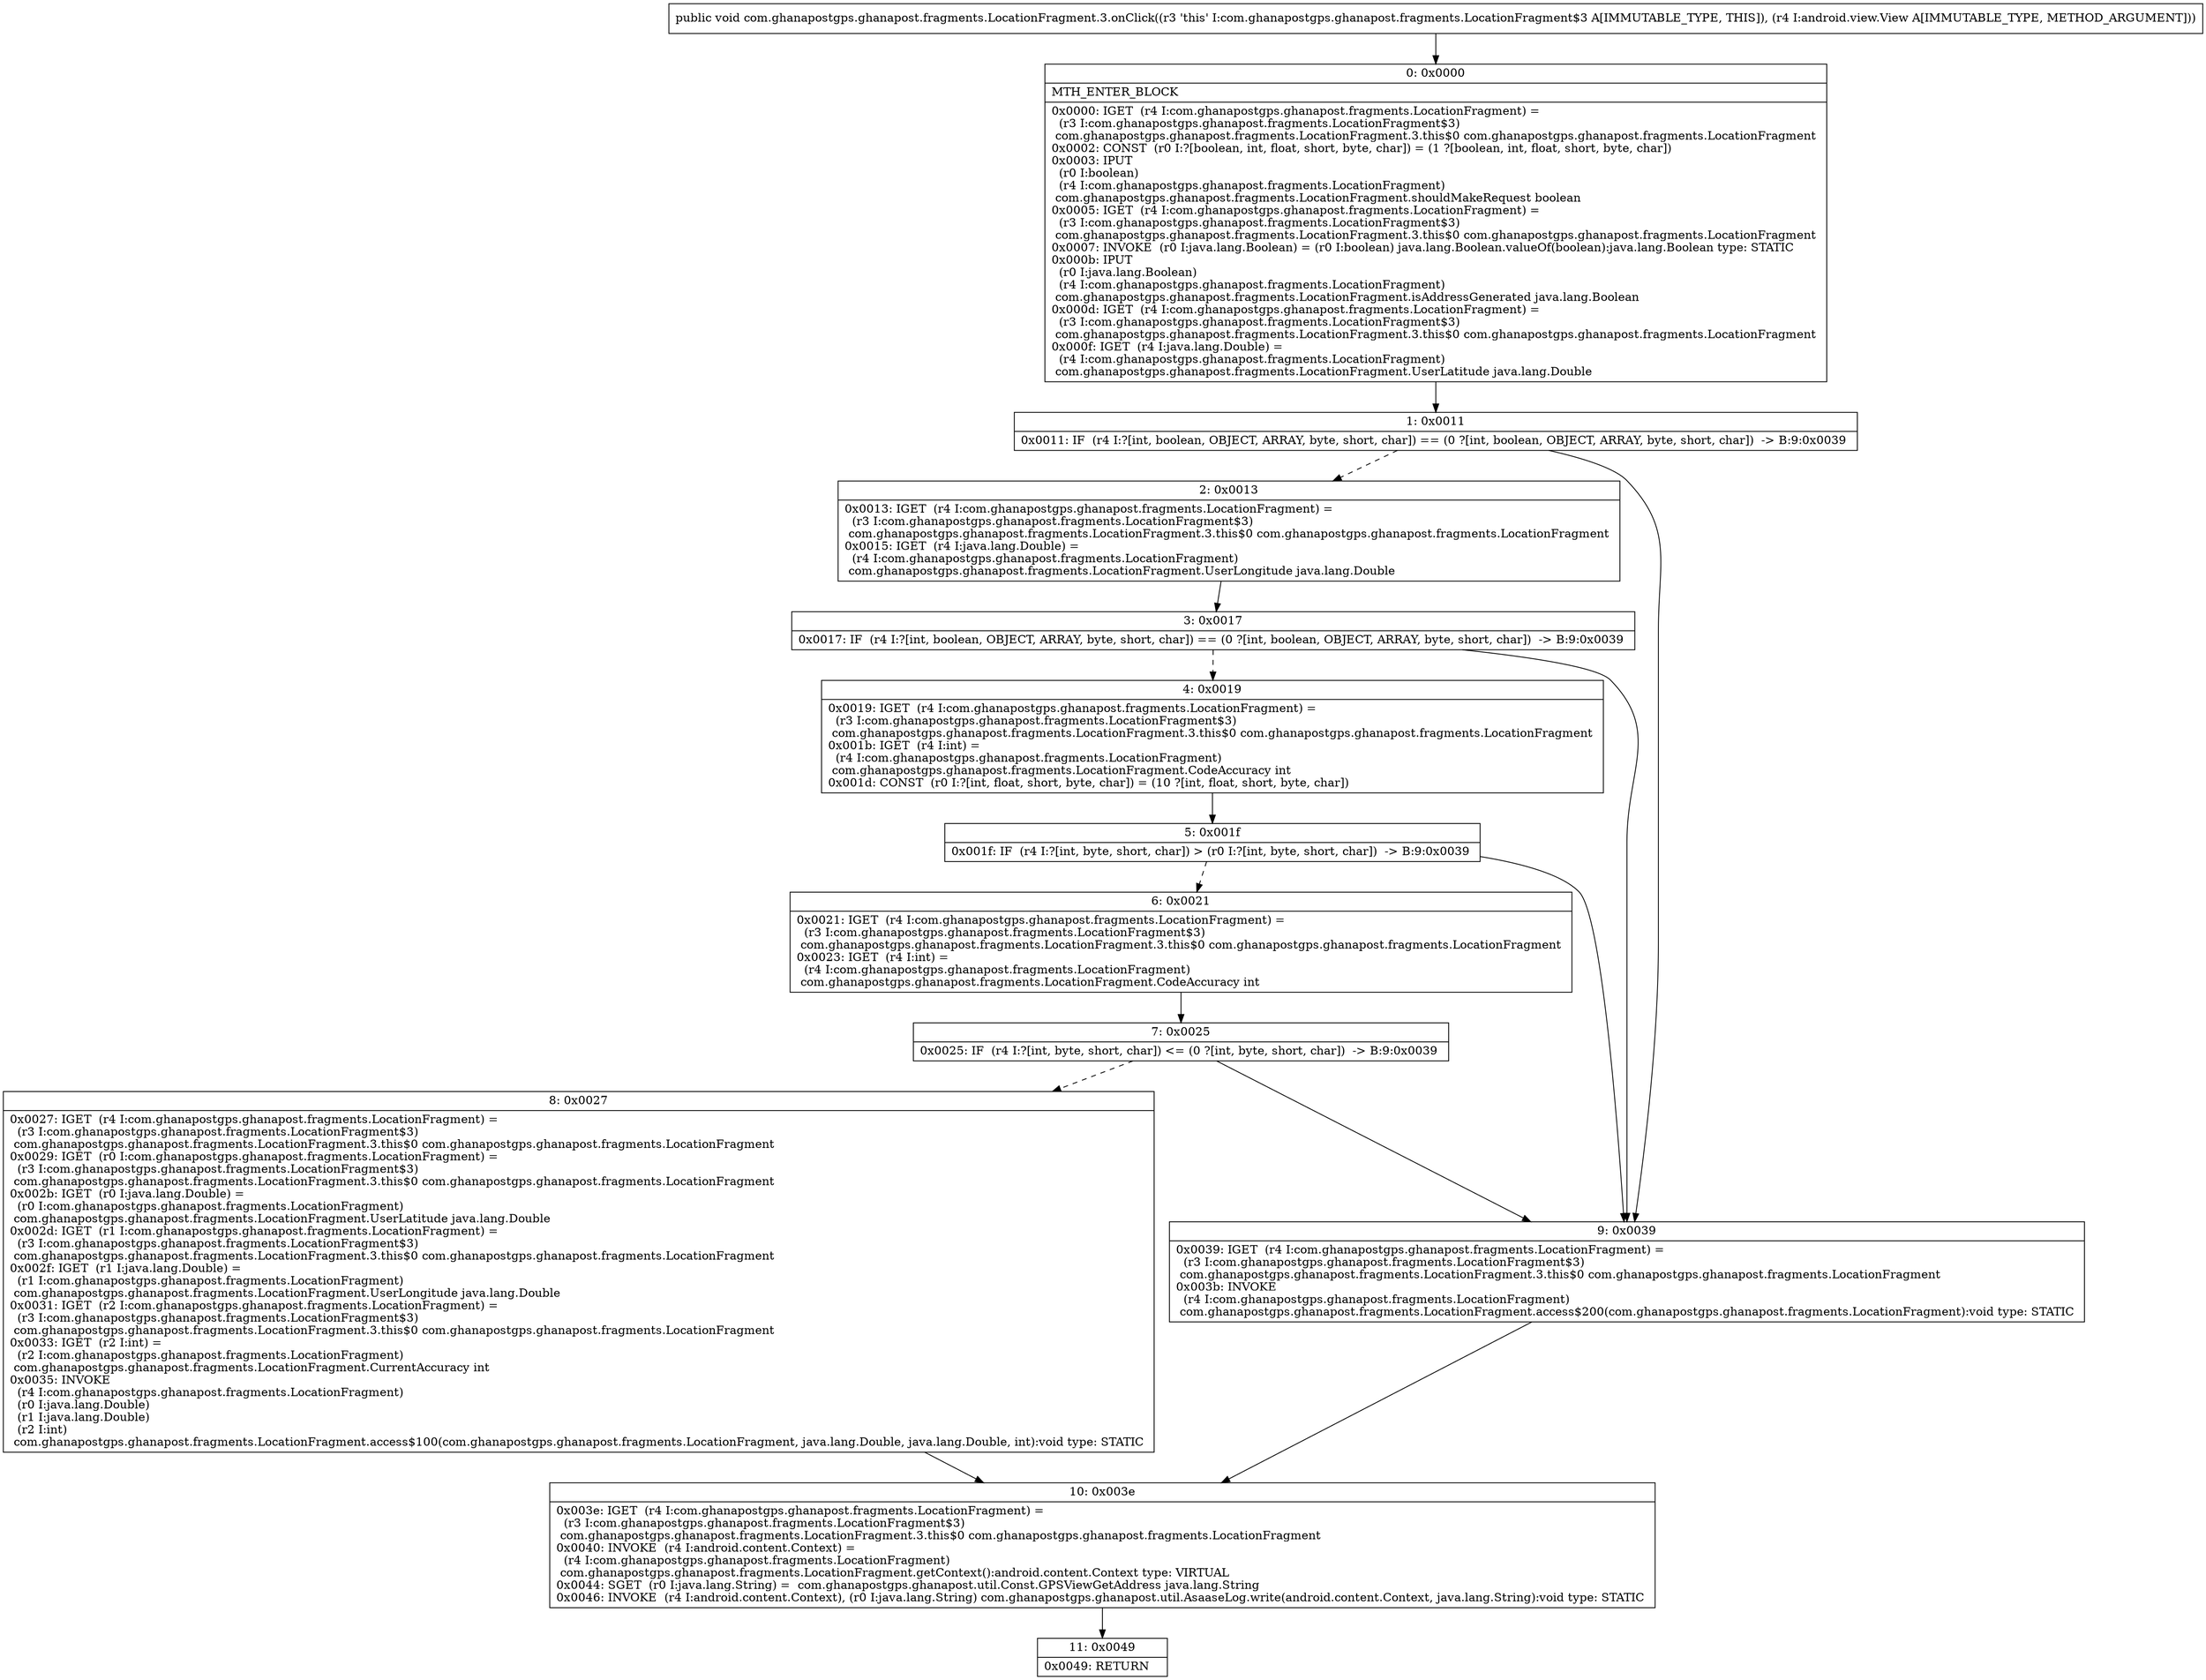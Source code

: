 digraph "CFG forcom.ghanapostgps.ghanapost.fragments.LocationFragment.3.onClick(Landroid\/view\/View;)V" {
Node_0 [shape=record,label="{0\:\ 0x0000|MTH_ENTER_BLOCK\l|0x0000: IGET  (r4 I:com.ghanapostgps.ghanapost.fragments.LocationFragment) = \l  (r3 I:com.ghanapostgps.ghanapost.fragments.LocationFragment$3)\l com.ghanapostgps.ghanapost.fragments.LocationFragment.3.this$0 com.ghanapostgps.ghanapost.fragments.LocationFragment \l0x0002: CONST  (r0 I:?[boolean, int, float, short, byte, char]) = (1 ?[boolean, int, float, short, byte, char]) \l0x0003: IPUT  \l  (r0 I:boolean)\l  (r4 I:com.ghanapostgps.ghanapost.fragments.LocationFragment)\l com.ghanapostgps.ghanapost.fragments.LocationFragment.shouldMakeRequest boolean \l0x0005: IGET  (r4 I:com.ghanapostgps.ghanapost.fragments.LocationFragment) = \l  (r3 I:com.ghanapostgps.ghanapost.fragments.LocationFragment$3)\l com.ghanapostgps.ghanapost.fragments.LocationFragment.3.this$0 com.ghanapostgps.ghanapost.fragments.LocationFragment \l0x0007: INVOKE  (r0 I:java.lang.Boolean) = (r0 I:boolean) java.lang.Boolean.valueOf(boolean):java.lang.Boolean type: STATIC \l0x000b: IPUT  \l  (r0 I:java.lang.Boolean)\l  (r4 I:com.ghanapostgps.ghanapost.fragments.LocationFragment)\l com.ghanapostgps.ghanapost.fragments.LocationFragment.isAddressGenerated java.lang.Boolean \l0x000d: IGET  (r4 I:com.ghanapostgps.ghanapost.fragments.LocationFragment) = \l  (r3 I:com.ghanapostgps.ghanapost.fragments.LocationFragment$3)\l com.ghanapostgps.ghanapost.fragments.LocationFragment.3.this$0 com.ghanapostgps.ghanapost.fragments.LocationFragment \l0x000f: IGET  (r4 I:java.lang.Double) = \l  (r4 I:com.ghanapostgps.ghanapost.fragments.LocationFragment)\l com.ghanapostgps.ghanapost.fragments.LocationFragment.UserLatitude java.lang.Double \l}"];
Node_1 [shape=record,label="{1\:\ 0x0011|0x0011: IF  (r4 I:?[int, boolean, OBJECT, ARRAY, byte, short, char]) == (0 ?[int, boolean, OBJECT, ARRAY, byte, short, char])  \-\> B:9:0x0039 \l}"];
Node_2 [shape=record,label="{2\:\ 0x0013|0x0013: IGET  (r4 I:com.ghanapostgps.ghanapost.fragments.LocationFragment) = \l  (r3 I:com.ghanapostgps.ghanapost.fragments.LocationFragment$3)\l com.ghanapostgps.ghanapost.fragments.LocationFragment.3.this$0 com.ghanapostgps.ghanapost.fragments.LocationFragment \l0x0015: IGET  (r4 I:java.lang.Double) = \l  (r4 I:com.ghanapostgps.ghanapost.fragments.LocationFragment)\l com.ghanapostgps.ghanapost.fragments.LocationFragment.UserLongitude java.lang.Double \l}"];
Node_3 [shape=record,label="{3\:\ 0x0017|0x0017: IF  (r4 I:?[int, boolean, OBJECT, ARRAY, byte, short, char]) == (0 ?[int, boolean, OBJECT, ARRAY, byte, short, char])  \-\> B:9:0x0039 \l}"];
Node_4 [shape=record,label="{4\:\ 0x0019|0x0019: IGET  (r4 I:com.ghanapostgps.ghanapost.fragments.LocationFragment) = \l  (r3 I:com.ghanapostgps.ghanapost.fragments.LocationFragment$3)\l com.ghanapostgps.ghanapost.fragments.LocationFragment.3.this$0 com.ghanapostgps.ghanapost.fragments.LocationFragment \l0x001b: IGET  (r4 I:int) = \l  (r4 I:com.ghanapostgps.ghanapost.fragments.LocationFragment)\l com.ghanapostgps.ghanapost.fragments.LocationFragment.CodeAccuracy int \l0x001d: CONST  (r0 I:?[int, float, short, byte, char]) = (10 ?[int, float, short, byte, char]) \l}"];
Node_5 [shape=record,label="{5\:\ 0x001f|0x001f: IF  (r4 I:?[int, byte, short, char]) \> (r0 I:?[int, byte, short, char])  \-\> B:9:0x0039 \l}"];
Node_6 [shape=record,label="{6\:\ 0x0021|0x0021: IGET  (r4 I:com.ghanapostgps.ghanapost.fragments.LocationFragment) = \l  (r3 I:com.ghanapostgps.ghanapost.fragments.LocationFragment$3)\l com.ghanapostgps.ghanapost.fragments.LocationFragment.3.this$0 com.ghanapostgps.ghanapost.fragments.LocationFragment \l0x0023: IGET  (r4 I:int) = \l  (r4 I:com.ghanapostgps.ghanapost.fragments.LocationFragment)\l com.ghanapostgps.ghanapost.fragments.LocationFragment.CodeAccuracy int \l}"];
Node_7 [shape=record,label="{7\:\ 0x0025|0x0025: IF  (r4 I:?[int, byte, short, char]) \<= (0 ?[int, byte, short, char])  \-\> B:9:0x0039 \l}"];
Node_8 [shape=record,label="{8\:\ 0x0027|0x0027: IGET  (r4 I:com.ghanapostgps.ghanapost.fragments.LocationFragment) = \l  (r3 I:com.ghanapostgps.ghanapost.fragments.LocationFragment$3)\l com.ghanapostgps.ghanapost.fragments.LocationFragment.3.this$0 com.ghanapostgps.ghanapost.fragments.LocationFragment \l0x0029: IGET  (r0 I:com.ghanapostgps.ghanapost.fragments.LocationFragment) = \l  (r3 I:com.ghanapostgps.ghanapost.fragments.LocationFragment$3)\l com.ghanapostgps.ghanapost.fragments.LocationFragment.3.this$0 com.ghanapostgps.ghanapost.fragments.LocationFragment \l0x002b: IGET  (r0 I:java.lang.Double) = \l  (r0 I:com.ghanapostgps.ghanapost.fragments.LocationFragment)\l com.ghanapostgps.ghanapost.fragments.LocationFragment.UserLatitude java.lang.Double \l0x002d: IGET  (r1 I:com.ghanapostgps.ghanapost.fragments.LocationFragment) = \l  (r3 I:com.ghanapostgps.ghanapost.fragments.LocationFragment$3)\l com.ghanapostgps.ghanapost.fragments.LocationFragment.3.this$0 com.ghanapostgps.ghanapost.fragments.LocationFragment \l0x002f: IGET  (r1 I:java.lang.Double) = \l  (r1 I:com.ghanapostgps.ghanapost.fragments.LocationFragment)\l com.ghanapostgps.ghanapost.fragments.LocationFragment.UserLongitude java.lang.Double \l0x0031: IGET  (r2 I:com.ghanapostgps.ghanapost.fragments.LocationFragment) = \l  (r3 I:com.ghanapostgps.ghanapost.fragments.LocationFragment$3)\l com.ghanapostgps.ghanapost.fragments.LocationFragment.3.this$0 com.ghanapostgps.ghanapost.fragments.LocationFragment \l0x0033: IGET  (r2 I:int) = \l  (r2 I:com.ghanapostgps.ghanapost.fragments.LocationFragment)\l com.ghanapostgps.ghanapost.fragments.LocationFragment.CurrentAccuracy int \l0x0035: INVOKE  \l  (r4 I:com.ghanapostgps.ghanapost.fragments.LocationFragment)\l  (r0 I:java.lang.Double)\l  (r1 I:java.lang.Double)\l  (r2 I:int)\l com.ghanapostgps.ghanapost.fragments.LocationFragment.access$100(com.ghanapostgps.ghanapost.fragments.LocationFragment, java.lang.Double, java.lang.Double, int):void type: STATIC \l}"];
Node_9 [shape=record,label="{9\:\ 0x0039|0x0039: IGET  (r4 I:com.ghanapostgps.ghanapost.fragments.LocationFragment) = \l  (r3 I:com.ghanapostgps.ghanapost.fragments.LocationFragment$3)\l com.ghanapostgps.ghanapost.fragments.LocationFragment.3.this$0 com.ghanapostgps.ghanapost.fragments.LocationFragment \l0x003b: INVOKE  \l  (r4 I:com.ghanapostgps.ghanapost.fragments.LocationFragment)\l com.ghanapostgps.ghanapost.fragments.LocationFragment.access$200(com.ghanapostgps.ghanapost.fragments.LocationFragment):void type: STATIC \l}"];
Node_10 [shape=record,label="{10\:\ 0x003e|0x003e: IGET  (r4 I:com.ghanapostgps.ghanapost.fragments.LocationFragment) = \l  (r3 I:com.ghanapostgps.ghanapost.fragments.LocationFragment$3)\l com.ghanapostgps.ghanapost.fragments.LocationFragment.3.this$0 com.ghanapostgps.ghanapost.fragments.LocationFragment \l0x0040: INVOKE  (r4 I:android.content.Context) = \l  (r4 I:com.ghanapostgps.ghanapost.fragments.LocationFragment)\l com.ghanapostgps.ghanapost.fragments.LocationFragment.getContext():android.content.Context type: VIRTUAL \l0x0044: SGET  (r0 I:java.lang.String) =  com.ghanapostgps.ghanapost.util.Const.GPSViewGetAddress java.lang.String \l0x0046: INVOKE  (r4 I:android.content.Context), (r0 I:java.lang.String) com.ghanapostgps.ghanapost.util.AsaaseLog.write(android.content.Context, java.lang.String):void type: STATIC \l}"];
Node_11 [shape=record,label="{11\:\ 0x0049|0x0049: RETURN   \l}"];
MethodNode[shape=record,label="{public void com.ghanapostgps.ghanapost.fragments.LocationFragment.3.onClick((r3 'this' I:com.ghanapostgps.ghanapost.fragments.LocationFragment$3 A[IMMUTABLE_TYPE, THIS]), (r4 I:android.view.View A[IMMUTABLE_TYPE, METHOD_ARGUMENT])) }"];
MethodNode -> Node_0;
Node_0 -> Node_1;
Node_1 -> Node_2[style=dashed];
Node_1 -> Node_9;
Node_2 -> Node_3;
Node_3 -> Node_4[style=dashed];
Node_3 -> Node_9;
Node_4 -> Node_5;
Node_5 -> Node_6[style=dashed];
Node_5 -> Node_9;
Node_6 -> Node_7;
Node_7 -> Node_8[style=dashed];
Node_7 -> Node_9;
Node_8 -> Node_10;
Node_9 -> Node_10;
Node_10 -> Node_11;
}

